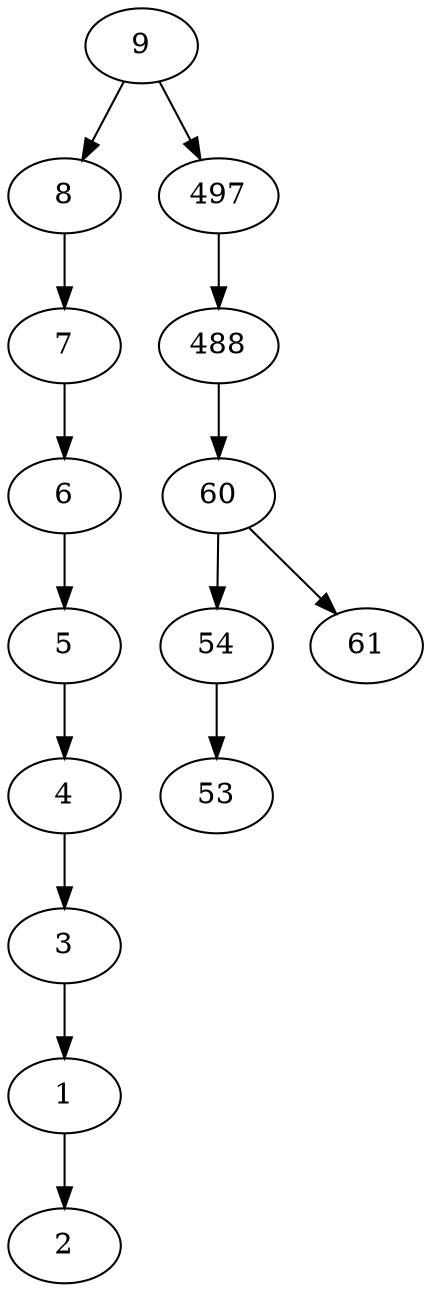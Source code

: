 digraph btree {
9 -> 8;
9 -> 497;
8 -> 7;
7 -> 6;
6 -> 5;
5 -> 4;
4 -> 3;
3 -> 1;
1 -> 2;
497 -> 488;
488 -> 60;
60 -> 54;
60 -> 61;
54 -> 53;
}
